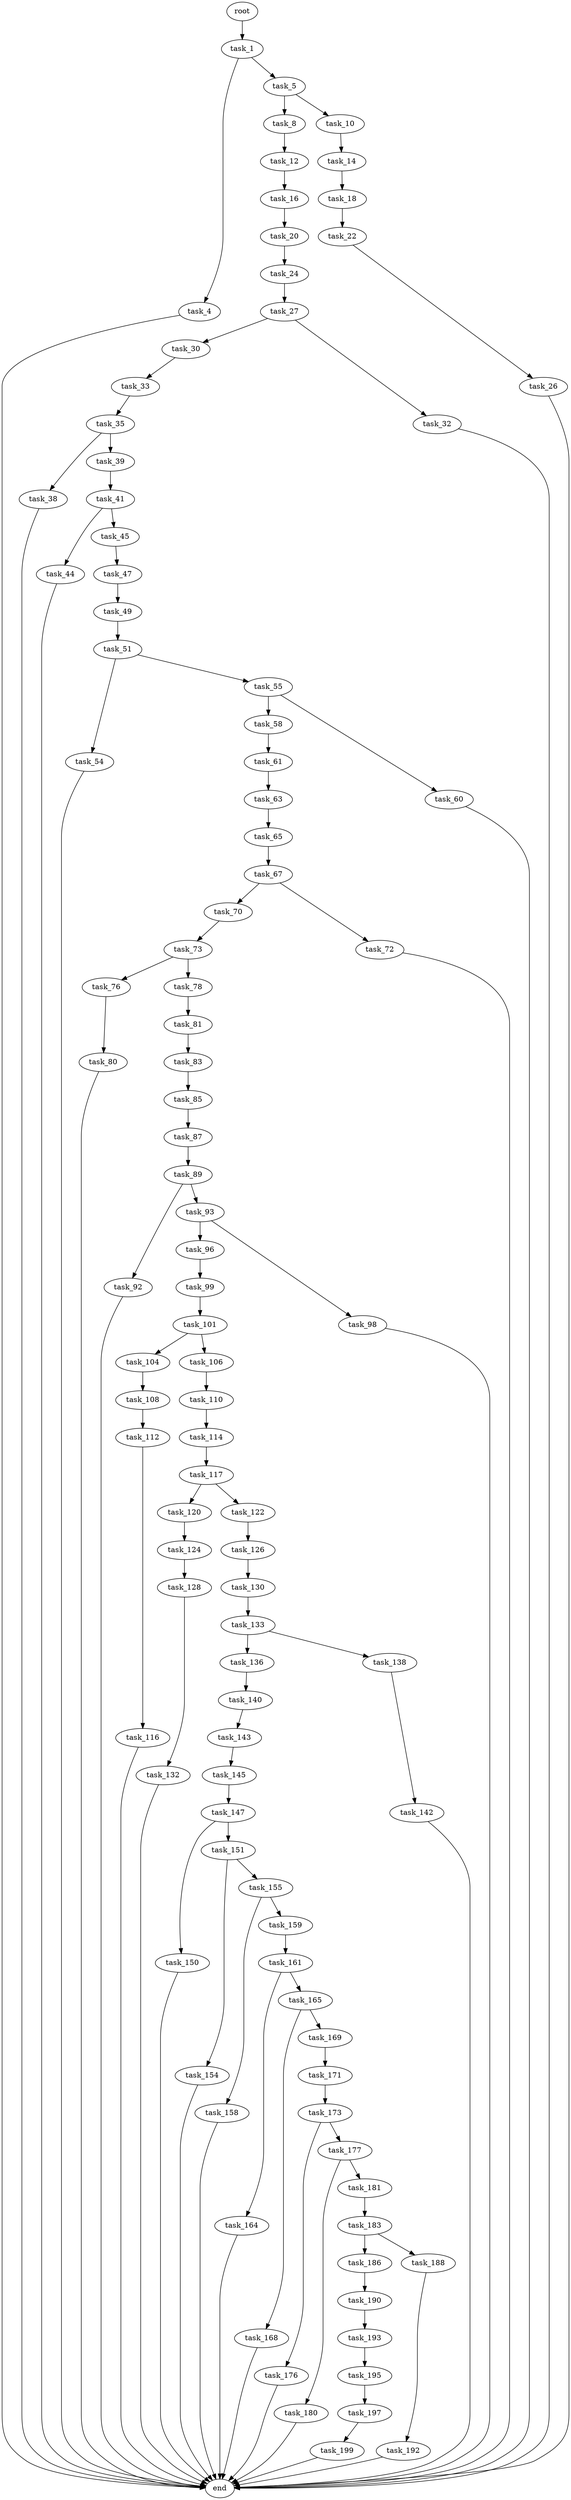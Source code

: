 digraph G {
  root [size="0.000000"];
  task_1 [size="28991029248.000000"];
  task_4 [size="8589934592.000000"];
  task_5 [size="104836129293.000000"];
  end [size="0.000000"];
  task_8 [size="4665097630.000000"];
  task_10 [size="117180387528.000000"];
  task_12 [size="26932906739.000000"];
  task_14 [size="80303627524.000000"];
  task_16 [size="194170532412.000000"];
  task_18 [size="5091897056.000000"];
  task_20 [size="10850849283.000000"];
  task_22 [size="1396327673099.000000"];
  task_24 [size="811378535.000000"];
  task_26 [size="1499192551.000000"];
  task_27 [size="3014623190.000000"];
  task_30 [size="68719476736.000000"];
  task_32 [size="134217728000.000000"];
  task_33 [size="887692561189.000000"];
  task_35 [size="57263129081.000000"];
  task_38 [size="8589934592.000000"];
  task_39 [size="9172612837.000000"];
  task_41 [size="163901643111.000000"];
  task_44 [size="428923849458.000000"];
  task_45 [size="1728533304.000000"];
  task_47 [size="12044776327.000000"];
  task_49 [size="782757789696.000000"];
  task_51 [size="117356114844.000000"];
  task_54 [size="28991029248.000000"];
  task_55 [size="51951078840.000000"];
  task_58 [size="549755813888.000000"];
  task_60 [size="782757789696.000000"];
  task_61 [size="353986993821.000000"];
  task_63 [size="9430163402.000000"];
  task_65 [size="42746670657.000000"];
  task_67 [size="3047019823.000000"];
  task_70 [size="558937401518.000000"];
  task_72 [size="1073741824000.000000"];
  task_73 [size="15271635459.000000"];
  task_76 [size="450818742547.000000"];
  task_78 [size="14596954334.000000"];
  task_80 [size="1073741824000.000000"];
  task_81 [size="68719476736.000000"];
  task_83 [size="34792768966.000000"];
  task_85 [size="231928233984.000000"];
  task_87 [size="32304183264.000000"];
  task_89 [size="56283572880.000000"];
  task_92 [size="568770171829.000000"];
  task_93 [size="368293445632.000000"];
  task_96 [size="1073741824000.000000"];
  task_98 [size="88800930519.000000"];
  task_99 [size="549755813888.000000"];
  task_101 [size="3928882477.000000"];
  task_104 [size="282973521681.000000"];
  task_106 [size="368293445632.000000"];
  task_108 [size="107478365677.000000"];
  task_110 [size="68719476736.000000"];
  task_112 [size="167182630128.000000"];
  task_114 [size="22473744442.000000"];
  task_116 [size="1677704444.000000"];
  task_117 [size="28991029248.000000"];
  task_120 [size="384130887803.000000"];
  task_122 [size="1358781913553.000000"];
  task_124 [size="8589934592.000000"];
  task_126 [size="363928408857.000000"];
  task_128 [size="51167243162.000000"];
  task_130 [size="3146383113.000000"];
  task_132 [size="549755813888.000000"];
  task_133 [size="549755813888.000000"];
  task_136 [size="549755813888.000000"];
  task_138 [size="1240204670.000000"];
  task_140 [size="1134414298.000000"];
  task_142 [size="214876496144.000000"];
  task_143 [size="4486007225.000000"];
  task_145 [size="11198072169.000000"];
  task_147 [size="108073885425.000000"];
  task_150 [size="368293445632.000000"];
  task_151 [size="5172657834.000000"];
  task_154 [size="174201611234.000000"];
  task_155 [size="193009036860.000000"];
  task_158 [size="510664388352.000000"];
  task_159 [size="28991029248.000000"];
  task_161 [size="1073741824000.000000"];
  task_164 [size="18888282813.000000"];
  task_165 [size="3433763110.000000"];
  task_168 [size="8589934592.000000"];
  task_169 [size="368293445632.000000"];
  task_171 [size="140758029516.000000"];
  task_173 [size="68719476736.000000"];
  task_176 [size="4030645755.000000"];
  task_177 [size="549755813888.000000"];
  task_180 [size="8589934592.000000"];
  task_181 [size="1073741824000.000000"];
  task_183 [size="1055335775462.000000"];
  task_186 [size="9773569376.000000"];
  task_188 [size="115735172407.000000"];
  task_190 [size="361001329589.000000"];
  task_192 [size="8589934592.000000"];
  task_193 [size="76844931246.000000"];
  task_195 [size="393815925116.000000"];
  task_197 [size="20022613580.000000"];
  task_199 [size="1073741824000.000000"];

  root -> task_1 [size="1.000000"];
  task_1 -> task_4 [size="75497472.000000"];
  task_1 -> task_5 [size="75497472.000000"];
  task_4 -> end [size="1.000000"];
  task_5 -> task_8 [size="411041792.000000"];
  task_5 -> task_10 [size="411041792.000000"];
  task_8 -> task_12 [size="75497472.000000"];
  task_10 -> task_14 [size="209715200.000000"];
  task_12 -> task_16 [size="679477248.000000"];
  task_14 -> task_18 [size="301989888.000000"];
  task_16 -> task_20 [size="134217728.000000"];
  task_18 -> task_22 [size="134217728.000000"];
  task_20 -> task_24 [size="301989888.000000"];
  task_22 -> task_26 [size="838860800.000000"];
  task_24 -> task_27 [size="33554432.000000"];
  task_26 -> end [size="1.000000"];
  task_27 -> task_30 [size="134217728.000000"];
  task_27 -> task_32 [size="134217728.000000"];
  task_30 -> task_33 [size="134217728.000000"];
  task_32 -> end [size="1.000000"];
  task_33 -> task_35 [size="838860800.000000"];
  task_35 -> task_38 [size="75497472.000000"];
  task_35 -> task_39 [size="75497472.000000"];
  task_38 -> end [size="1.000000"];
  task_39 -> task_41 [size="301989888.000000"];
  task_41 -> task_44 [size="411041792.000000"];
  task_41 -> task_45 [size="411041792.000000"];
  task_44 -> end [size="1.000000"];
  task_45 -> task_47 [size="209715200.000000"];
  task_47 -> task_49 [size="679477248.000000"];
  task_49 -> task_51 [size="679477248.000000"];
  task_51 -> task_54 [size="134217728.000000"];
  task_51 -> task_55 [size="134217728.000000"];
  task_54 -> end [size="1.000000"];
  task_55 -> task_58 [size="134217728.000000"];
  task_55 -> task_60 [size="134217728.000000"];
  task_58 -> task_61 [size="536870912.000000"];
  task_60 -> end [size="1.000000"];
  task_61 -> task_63 [size="301989888.000000"];
  task_63 -> task_65 [size="33554432.000000"];
  task_65 -> task_67 [size="679477248.000000"];
  task_67 -> task_70 [size="134217728.000000"];
  task_67 -> task_72 [size="134217728.000000"];
  task_70 -> task_73 [size="838860800.000000"];
  task_72 -> end [size="1.000000"];
  task_73 -> task_76 [size="411041792.000000"];
  task_73 -> task_78 [size="411041792.000000"];
  task_76 -> task_80 [size="679477248.000000"];
  task_78 -> task_81 [size="536870912.000000"];
  task_80 -> end [size="1.000000"];
  task_81 -> task_83 [size="134217728.000000"];
  task_83 -> task_85 [size="838860800.000000"];
  task_85 -> task_87 [size="301989888.000000"];
  task_87 -> task_89 [size="134217728.000000"];
  task_89 -> task_92 [size="134217728.000000"];
  task_89 -> task_93 [size="134217728.000000"];
  task_92 -> end [size="1.000000"];
  task_93 -> task_96 [size="411041792.000000"];
  task_93 -> task_98 [size="411041792.000000"];
  task_96 -> task_99 [size="838860800.000000"];
  task_98 -> end [size="1.000000"];
  task_99 -> task_101 [size="536870912.000000"];
  task_101 -> task_104 [size="75497472.000000"];
  task_101 -> task_106 [size="75497472.000000"];
  task_104 -> task_108 [size="411041792.000000"];
  task_106 -> task_110 [size="411041792.000000"];
  task_108 -> task_112 [size="75497472.000000"];
  task_110 -> task_114 [size="134217728.000000"];
  task_112 -> task_116 [size="134217728.000000"];
  task_114 -> task_117 [size="411041792.000000"];
  task_116 -> end [size="1.000000"];
  task_117 -> task_120 [size="75497472.000000"];
  task_117 -> task_122 [size="75497472.000000"];
  task_120 -> task_124 [size="411041792.000000"];
  task_122 -> task_126 [size="838860800.000000"];
  task_124 -> task_128 [size="33554432.000000"];
  task_126 -> task_130 [size="411041792.000000"];
  task_128 -> task_132 [size="75497472.000000"];
  task_130 -> task_133 [size="75497472.000000"];
  task_132 -> end [size="1.000000"];
  task_133 -> task_136 [size="536870912.000000"];
  task_133 -> task_138 [size="536870912.000000"];
  task_136 -> task_140 [size="536870912.000000"];
  task_138 -> task_142 [size="33554432.000000"];
  task_140 -> task_143 [size="33554432.000000"];
  task_142 -> end [size="1.000000"];
  task_143 -> task_145 [size="75497472.000000"];
  task_145 -> task_147 [size="209715200.000000"];
  task_147 -> task_150 [size="75497472.000000"];
  task_147 -> task_151 [size="75497472.000000"];
  task_150 -> end [size="1.000000"];
  task_151 -> task_154 [size="301989888.000000"];
  task_151 -> task_155 [size="301989888.000000"];
  task_154 -> end [size="1.000000"];
  task_155 -> task_158 [size="134217728.000000"];
  task_155 -> task_159 [size="134217728.000000"];
  task_158 -> end [size="1.000000"];
  task_159 -> task_161 [size="75497472.000000"];
  task_161 -> task_164 [size="838860800.000000"];
  task_161 -> task_165 [size="838860800.000000"];
  task_164 -> end [size="1.000000"];
  task_165 -> task_168 [size="75497472.000000"];
  task_165 -> task_169 [size="75497472.000000"];
  task_168 -> end [size="1.000000"];
  task_169 -> task_171 [size="411041792.000000"];
  task_171 -> task_173 [size="536870912.000000"];
  task_173 -> task_176 [size="134217728.000000"];
  task_173 -> task_177 [size="134217728.000000"];
  task_176 -> end [size="1.000000"];
  task_177 -> task_180 [size="536870912.000000"];
  task_177 -> task_181 [size="536870912.000000"];
  task_180 -> end [size="1.000000"];
  task_181 -> task_183 [size="838860800.000000"];
  task_183 -> task_186 [size="679477248.000000"];
  task_183 -> task_188 [size="679477248.000000"];
  task_186 -> task_190 [size="536870912.000000"];
  task_188 -> task_192 [size="411041792.000000"];
  task_190 -> task_193 [size="301989888.000000"];
  task_192 -> end [size="1.000000"];
  task_193 -> task_195 [size="75497472.000000"];
  task_195 -> task_197 [size="679477248.000000"];
  task_197 -> task_199 [size="536870912.000000"];
  task_199 -> end [size="1.000000"];
}

